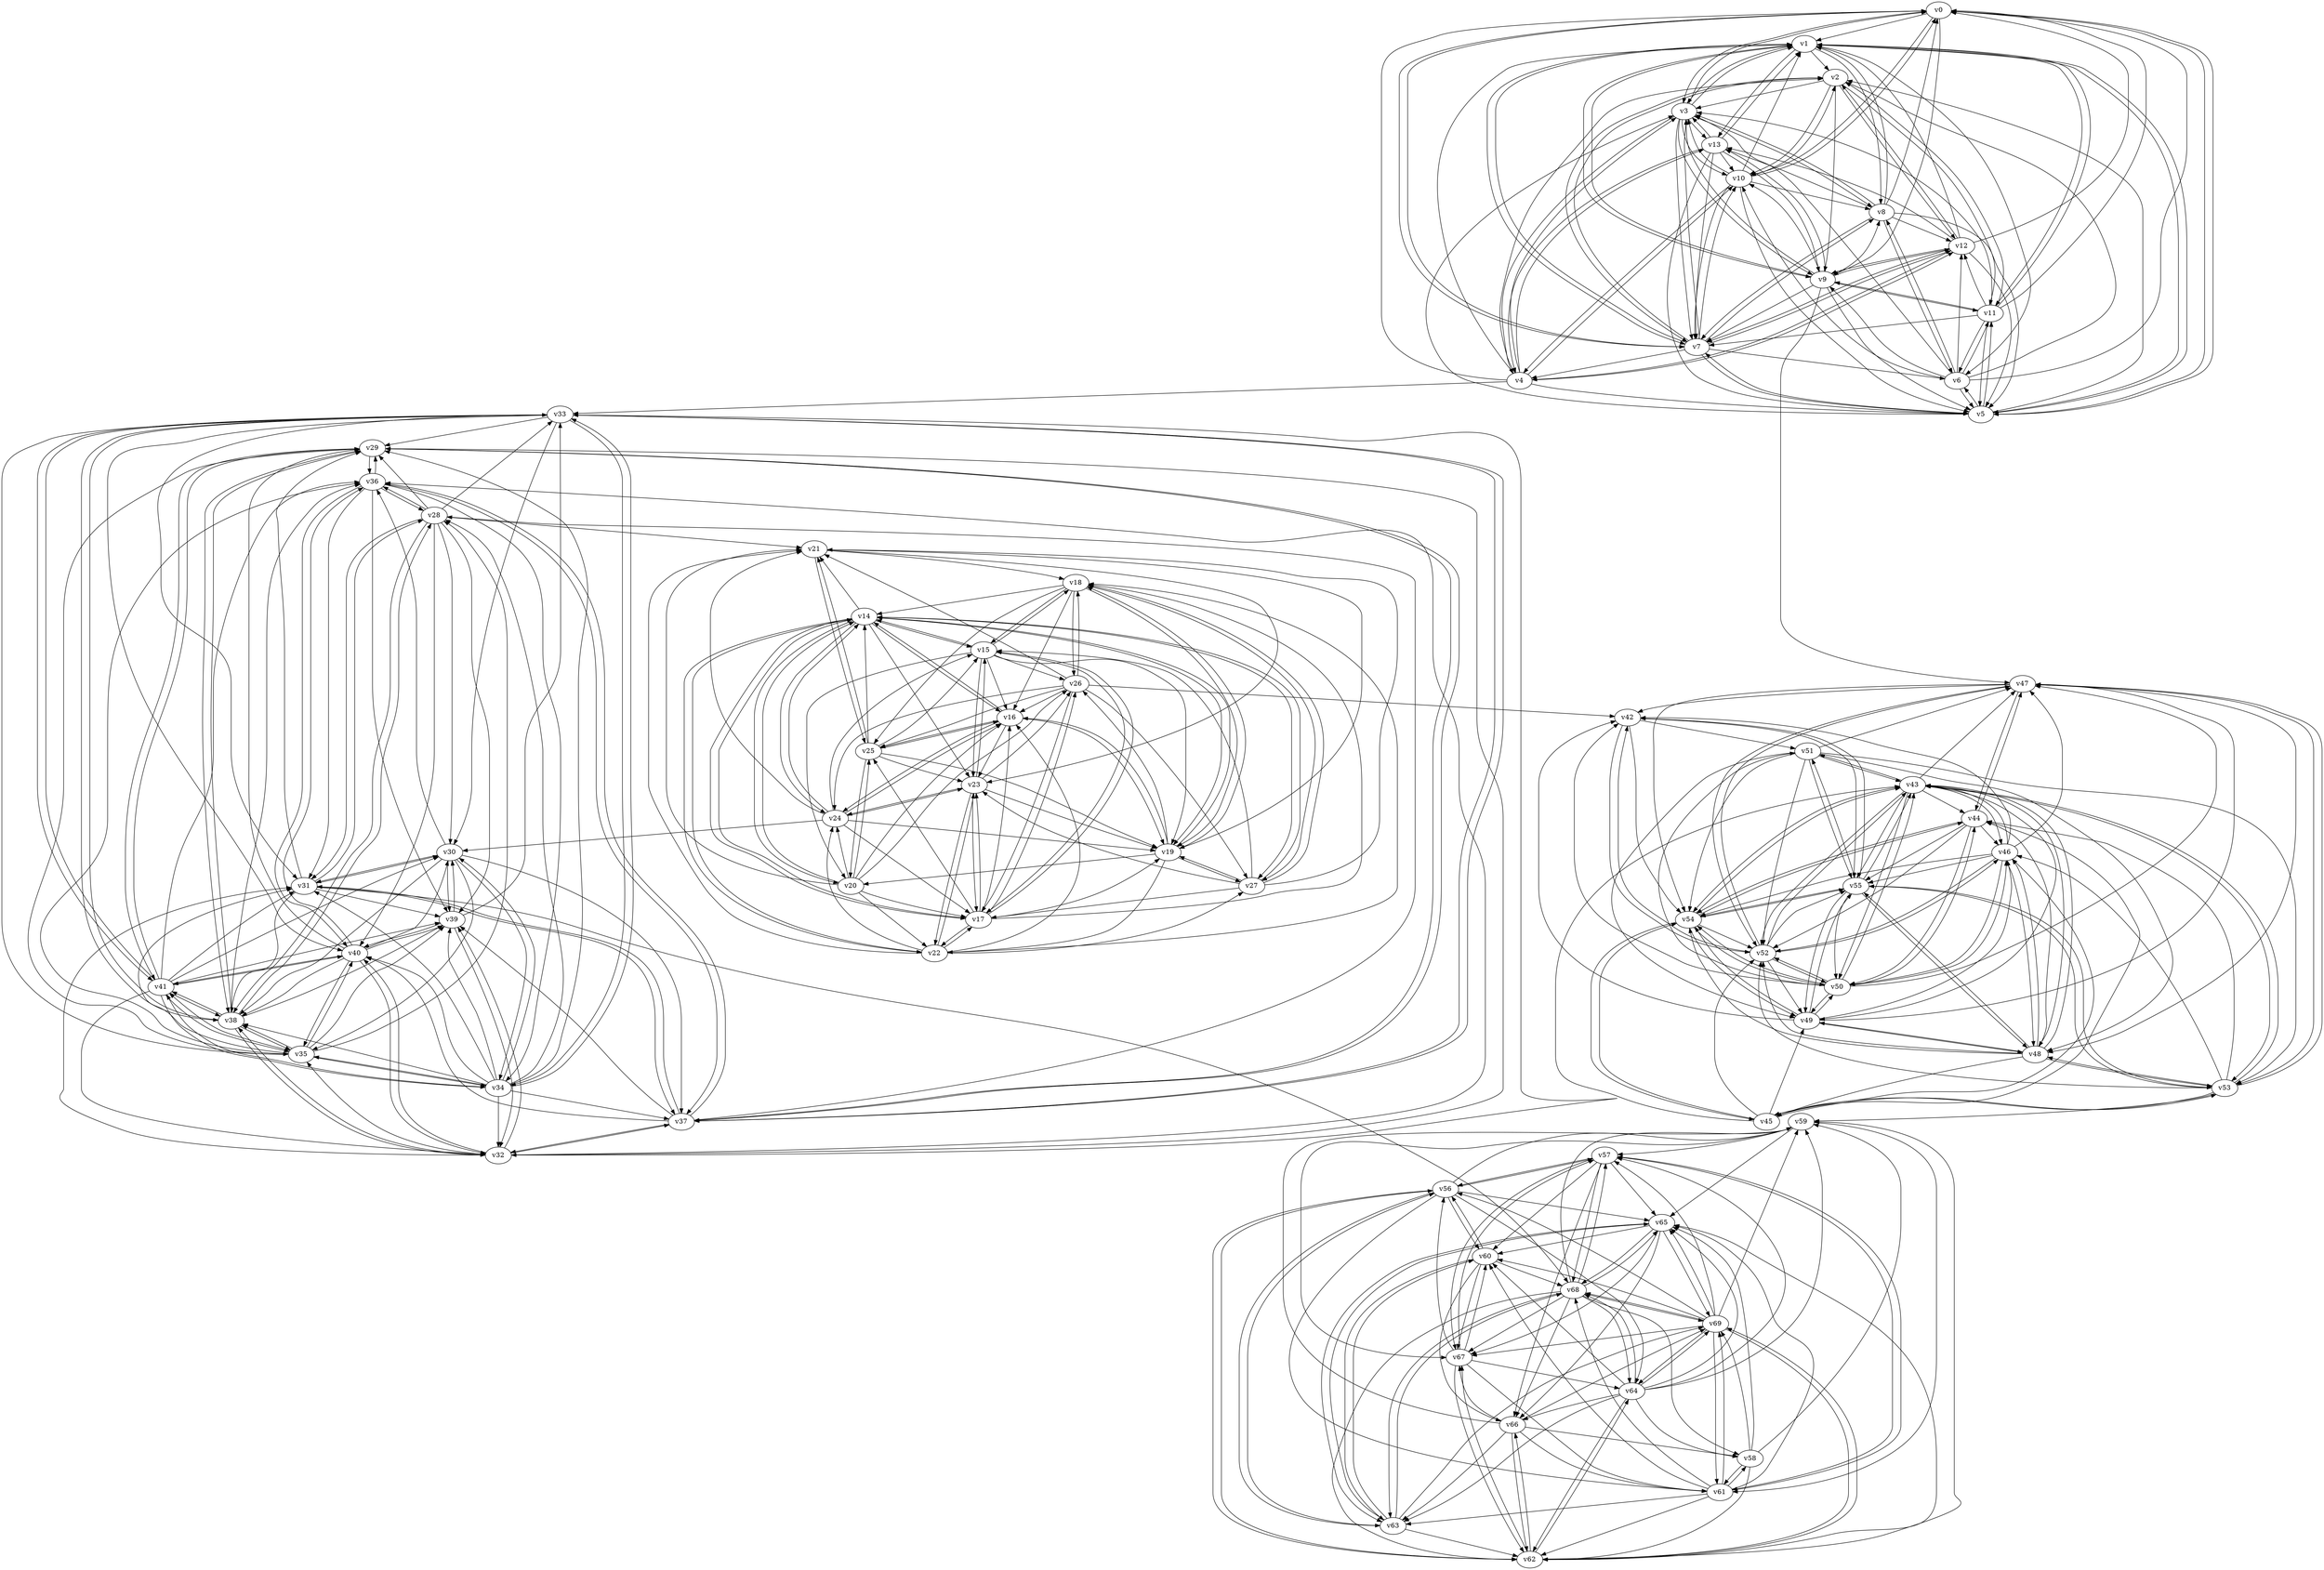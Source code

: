 digraph buchi_test103 {
    v0 [name="v0", player=0, priority=0];
    v1 [name="v1", player=0, priority=1];
    v2 [name="v2", player=0, priority=1];
    v3 [name="v3", player=0, priority=0];
    v4 [name="v4", player=0, priority=0];
    v5 [name="v5", player=0, priority=1];
    v6 [name="v6", player=0, priority=1];
    v7 [name="v7", player=1, priority=0];
    v8 [name="v8", player=0, priority=0];
    v9 [name="v9", player=1, priority=0];
    v10 [name="v10", player=1, priority=1];
    v11 [name="v11", player=0, priority=1];
    v12 [name="v12", player=1, priority=0];
    v13 [name="v13", player=0, priority=1];
    v14 [name="v14", player=0, priority=0];
    v15 [name="v15", player=0, priority=0];
    v16 [name="v16", player=1, priority=1];
    v17 [name="v17", player=0, priority=1];
    v18 [name="v18", player=1, priority=0];
    v19 [name="v19", player=1, priority=1];
    v20 [name="v20", player=1, priority=1];
    v21 [name="v21", player=1, priority=1];
    v22 [name="v22", player=1, priority=0];
    v23 [name="v23", player=1, priority=1];
    v24 [name="v24", player=0, priority=1];
    v25 [name="v25", player=0, priority=1];
    v26 [name="v26", player=1, priority=0];
    v27 [name="v27", player=0, priority=0];
    v28 [name="v28", player=0, priority=0];
    v29 [name="v29", player=0, priority=0];
    v30 [name="v30", player=0, priority=0];
    v31 [name="v31", player=1, priority=0];
    v32 [name="v32", player=1, priority=0];
    v33 [name="v33", player=0, priority=1];
    v34 [name="v34", player=0, priority=0];
    v35 [name="v35", player=0, priority=0];
    v36 [name="v36", player=1, priority=0];
    v37 [name="v37", player=1, priority=0];
    v38 [name="v38", player=1, priority=1];
    v39 [name="v39", player=1, priority=1];
    v40 [name="v40", player=1, priority=0];
    v41 [name="v41", player=0, priority=0];
    v42 [name="v42", player=1, priority=1];
    v43 [name="v43", player=1, priority=1];
    v44 [name="v44", player=0, priority=1];
    v45 [name="v45", player=1, priority=0];
    v46 [name="v46", player=1, priority=0];
    v47 [name="v47", player=1, priority=0];
    v48 [name="v48", player=1, priority=1];
    v49 [name="v49", player=1, priority=0];
    v50 [name="v50", player=0, priority=0];
    v51 [name="v51", player=0, priority=1];
    v52 [name="v52", player=1, priority=1];
    v53 [name="v53", player=1, priority=0];
    v54 [name="v54", player=1, priority=1];
    v55 [name="v55", player=1, priority=0];
    v56 [name="v56", player=1, priority=1];
    v57 [name="v57", player=0, priority=0];
    v58 [name="v58", player=0, priority=0];
    v59 [name="v59", player=1, priority=1];
    v60 [name="v60", player=0, priority=1];
    v61 [name="v61", player=0, priority=0];
    v62 [name="v62", player=1, priority=1];
    v63 [name="v63", player=0, priority=0];
    v64 [name="v64", player=0, priority=1];
    v65 [name="v65", player=0, priority=1];
    v66 [name="v66", player=1, priority=0];
    v67 [name="v67", player=0, priority=1];
    v68 [name="v68", player=0, priority=1];
    v69 [name="v69", player=1, priority=1];
    v26 -> v21;
    v47 -> v53;
    v18 -> v26;
    v8 -> v0;
    v48 -> v45;
    v0 -> v5;
    v11 -> v5;
    v19 -> v18;
    v29 -> v41;
    v40 -> v41;
    v48 -> v54;
    v41 -> v33;
    v33 -> v29;
    v52 -> v42;
    v4 -> v2;
    v33 -> v38;
    v44 -> v47;
    v14 -> v15;
    v34 -> v30;
    v14 -> v24;
    v66 -> v62;
    v55 -> v43;
    v7 -> v3;
    v15 -> v16;
    v26 -> v16;
    v7 -> v12;
    v47 -> v48;
    v26 -> v25;
    v11 -> v0;
    v29 -> v36;
    v40 -> v36;
    v48 -> v49;
    v0 -> v9;
    v11 -> v9;
    v63 -> v56;
    v25 -> v20;
    v62 -> v69;
    v52 -> v46;
    v3 -> v1;
    v22 -> v14;
    v3 -> v10;
    v22 -> v23;
    v14 -> v19;
    v43 -> v55;
    v36 -> v34;
    v28 -> v39;
    v18 -> v16;
    v47 -> v52;
    v21 -> v18;
    v69 -> v67;
    v48 -> v44;
    v48 -> v53;
    v10 -> v8;
    v41 -> v32;
    v25 -> v15;
    v62 -> v64;
    v33 -> v37;
    v22 -> v18;
    v51 -> v54;
    v43 -> v50;
    v22 -> v27;
    v14 -> v23;
    v66 -> v61;
    v36 -> v29;
    v55 -> v42;
    v17 -> v25;
    v7 -> v2;
    v55 -> v51;
    v58 -> v62;
    v69 -> v62;
    v40 -> v35;
    v10 -> v3;
    v62 -> v59;
    v25 -> v19;
    v54 -> v55;
    v3 -> v0;
    v32 -> v36;
    v51 -> v49;
    v3 -> v9;
    v35 -> v41;
    v43 -> v54;
    v65 -> v69;
    v28 -> v29;
    v47 -> v42;
    v28 -> v38;
    v6 -> v10;
    v69 -> v57;
    v40 -> v30;
    v61 -> v62;
    v10 -> v7;
    v2 -> v3;
    v2 -> v12;
    v25 -> v14;
    v54 -> v50;
    v32 -> v31;
    v3 -> v4;
    v32 -> v40;
    v51 -> v53;
    v35 -> v36;
    v43 -> v49;
    v17 -> v15;
    v36 -> v28;
    v9 -> v11;
    v57 -> v60;
    v36 -> v37;
    v28 -> v33;
    v68 -> v69;
    v6 -> v5;
    v9 -> v47;
    v58 -> v61;
    v69 -> v61;
    v61 -> v57;
    v10 -> v2;
    v2 -> v7;
    v54 -> v45;
    v32 -> v35;
    v51 -> v48;
    v35 -> v31;
    v43 -> v44;
    v35 -> v40;
    v43 -> v53;
    v17 -> v19;
    v46 -> v55;
    v65 -> v68;
    v68 -> v64;
    v6 -> v0;
    v6 -> v9;
    v50 -> v43;
    v69 -> v56;
    v50 -> v52;
    v58 -> v65;
    v69 -> v65;
    v39 -> v33;
    v31 -> v29;
    v31 -> v38;
    v2 -> v11;
    v54 -> v49;
    v24 -> v17;
    v64 -> v62;
    v32 -> v39;
    v5 -> v3;
    v9 -> v1;
    v17 -> v14;
    v46 -> v50;
    v65 -> v63;
    v9 -> v10;
    v49 -> v46;
    v17 -> v23;
    v68 -> v59;
    v49 -> v55;
    v57 -> v68;
    v50 -> v47;
    v69 -> v60;
    v42 -> v52;
    v20 -> v24;
    v54 -> v44;
    v13 -> v3;
    v53 -> v48;
    v24 -> v21;
    v64 -> v57;
    v45 -> v53;
    v64 -> v66;
    v24 -> v30;
    v56 -> v62;
    v38 -> v32;
    v5 -> v7;
    v9 -> v5;
    v38 -> v41;
    v46 -> v54;
    v65 -> v67;
    v49 -> v50;
    v68 -> v63;
    v19 -> v27;
    v50 -> v42;
    v30 -> v36;
    v50 -> v51;
    v39 -> v32;
    v23 -> v15;
    v31 -> v28;
    v23 -> v24;
    v31 -> v37;
    v1 -> v5;
    v13 -> v7;
    v53 -> v43;
    v34 -> v39;
    v24 -> v16;
    v53 -> v52;
    v56 -> v57;
    v5 -> v2;
    v38 -> v36;
    v5 -> v11;
    v68 -> v58;
    v49 -> v54;
    v27 -> v17;
    v8 -> v13;
    v19 -> v22;
    v30 -> v31;
    v63 -> v65;
    v12 -> v1;
    v20 -> v14;
    v23 -> v19;
    v52 -> v55;
    v60 -> v68;
    v4 -> v33;
    v1 -> v9;
    v53 -> v47;
    v45 -> v43;
    v37 -> v39;
    v45 -> v52;
    v64 -> v65;
    v56 -> v61;
    v15 -> v20;
    v5 -> v6;
    v18 -> v25;
    v27 -> v21;
    v19 -> v26;
    v63 -> v60;
    v30 -> v35;
    v63 -> v69;
    v12 -> v5;
    v4 -> v1;
    v52 -> v50;
    v60 -> v63;
    v4 -> v10;
    v44 -> v46;
    v44 -> v55;
    v34 -> v29;
    v34 -> v38;
    v1 -> v13;
    v64 -> v60;
    v56 -> v65;
    v26 -> v24;
    v67 -> v62;
    v38 -> v35;
    v59 -> v67;
    v26 -> v42;
    v8 -> v3;
    v8 -> v12;
    v12 -> v0;
    v41 -> v36;
    v33 -> v32;
    v12 -> v9;
    v4 -> v5;
    v33 -> v41;
    v60 -> v67;
    v44 -> v50;
    v34 -> v33;
    v53 -> v46;
    v14 -> v27;
    v37 -> v29;
    v7 -> v6;
    v15 -> v19;
    v67 -> v57;
    v18 -> v15;
    v8 -> v7;
    v48 -> v43;
    v0 -> v3;
    v11 -> v3;
    v19 -> v16;
    v40 -> v39;
    v48 -> v52;
    v11 -> v12;
    v63 -> v68;
    v41 -> v31;
    v12 -> v4;
    v25 -> v23;
    v41 -> v40;
    v4 -> v0;
    v52 -> v49;
    v44 -> v54;
    v22 -> v17;
    v3 -> v13;
    v34 -> v28;
    v14 -> v22;
    v34 -> v37;
    v37 -> v33;
    v66 -> v69;
    v7 -> v1;
    v15 -> v14;
    v55 -> v50;
    v7 -> v10;
    v15 -> v23;
    v67 -> v61;
    v18 -> v19;
    v59 -> v57;
    v0 -> v7;
    v11 -> v7;
    v41 -> v35;
    v33 -> v31;
    v62 -> v67;
    v33 -> v40;
    v3 -> v8;
    v22 -> v21;
    v14 -> v17;
    v37 -> v28;
    v7 -> v5;
    v15 -> v18;
    v26 -> v18;
    v55 -> v54;
    v18 -> v14;
    v67 -> v56;
    v59 -> v61;
    v40 -> v29;
    v21 -> v25;
    v11 -> v2;
    v29 -> v38;
    v40 -> v38;
    v41 -> v30;
    v41 -> v39;
    v33 -> v35;
    v51 -> v43;
    v22 -> v16;
    v51 -> v52;
    v43 -> v48;
    v14 -> v21;
    v66 -> v59;
    v7 -> v0;
    v55 -> v49;
    v47 -> v54;
    v58 -> v69;
    v48 -> v46;
    v61 -> v65;
    v10 -> v1;
    v33 -> v30;
    v62 -> v66;
    v51 -> v47;
    v3 -> v7;
    v35 -> v39;
    v14 -> v16;
    v43 -> v52;
    v66 -> v63;
    v17 -> v18;
    v36 -> v31;
    v7 -> v4;
    v36 -> v40;
    v55 -> v53;
    v28 -> v36;
    v6 -> v8;
    v69 -> v64;
    v61 -> v60;
    v29 -> v37;
    v61 -> v69;
    v10 -> v5;
    v2 -> v10;
    v25 -> v21;
    v32 -> v29;
    v32 -> v38;
    v35 -> v34;
    v43 -> v47;
    v66 -> v58;
    v17 -> v22;
    v55 -> v48;
    v28 -> v31;
    v57 -> v67;
    v47 -> v44;
    v68 -> v67;
    v28 -> v40;
    v6 -> v3;
    v6 -> v12;
    v50 -> v46;
    v58 -> v59;
    v69 -> v59;
    v21 -> v19;
    v40 -> v32;
    v42 -> v51;
    v69 -> v68;
    v10 -> v0;
    v54 -> v43;
    v62 -> v56;
    v25 -> v16;
    v54 -> v52;
    v62 -> v65;
    v31 -> v68;
    v35 -> v29;
    v16 -> v25;
    v51 -> v55;
    v35 -> v38;
    v43 -> v51;
    v65 -> v66;
    v9 -> v13;
    v17 -> v26;
    v68 -> v62;
    v36 -> v39;
    v21 -> v23;
    v42 -> v55;
    v61 -> v68;
    v39 -> v40;
    v10 -> v4;
    v2 -> v9;
    v24 -> v15;
    v32 -> v37;
    v64 -> v69;
    v43 -> v46;
    v5 -> v1;
    v46 -> v48;
    v9 -> v8;
    v68 -> v57;
    v28 -> v21;
    v28 -> v30;
    v57 -> v66;
    v68 -> v66;
    v6 -> v2;
    v6 -> v11;
    v30 -> v39;
    v50 -> v54;
    v61 -> v63;
    v20 -> v22;
    v13 -> v1;
    v1 -> v8;
    v13 -> v10;
    v24 -> v19;
    v53 -> v55;
    v35 -> v28;
    v16 -> v24;
    v56 -> v60;
    v46 -> v43;
    v9 -> v3;
    v38 -> v39;
    v17 -> v16;
    v46 -> v52;
    v9 -> v12;
    v49 -> v48;
    v57 -> v61;
    v30 -> v34;
    v50 -> v49;
    v61 -> v58;
    v42 -> v54;
    v20 -> v17;
    v39 -> v30;
    v12 -> v13;
    v20 -> v26;
    v23 -> v22;
    v1 -> v3;
    v13 -> v5;
    v24 -> v14;
    v45 -> v46;
    v24 -> v23;
    v64 -> v59;
    v53 -> v59;
    v16 -> v19;
    v64 -> v68;
    v56 -> v64;
    v5 -> v0;
    v46 -> v47;
    v65 -> v60;
    v9 -> v7;
    v57 -> v56;
    v27 -> v15;
    v57 -> v65;
    v68 -> v65;
    v19 -> v20;
    v50 -> v44;
    v30 -> v38;
    v20 -> v21;
    v23 -> v17;
    v31 -> v30;
    v4 -> v13;
    v60 -> v66;
    v23 -> v26;
    v31 -> v39;
    v34 -> v32;
    v1 -> v7;
    v13 -> v9;
    v53 -> v45;
    v34 -> v41;
    v16 -> v14;
    v64 -> v63;
    v16 -> v23;
    v56 -> v59;
    v26 -> v27;
    v38 -> v29;
    v46 -> v42;
    v49 -> v47;
    v8 -> v6;
    v27 -> v19;
    v20 -> v16;
    v20 -> v25;
    v1 -> v2;
    v13 -> v4;
    v1 -> v11;
    v37 -> v32;
    v64 -> v58;
    v45 -> v54;
    v56 -> v63;
    v67 -> v60;
    v38 -> v33;
    v18 -> v27;
    v59 -> v65;
    v49 -> v42;
    v8 -> v1;
    v27 -> v14;
    v27 -> v23;
    v11 -> v6;
    v48 -> v55;
    v63 -> v62;
    v30 -> v37;
    v41 -> v34;
    v12 -> v7;
    v52 -> v43;
    v60 -> v56;
    v4 -> v3;
    v4 -> v12;
    v34 -> v31;
    v1 -> v6;
    v53 -> v44;
    v34 -> v40;
    v37 -> v36;
    v45 -> v49;
    v15 -> v17;
    v26 -> v17;
    v15 -> v26;
    v38 -> v28;
    v67 -> v64;
    v8 -> v5;
    v27 -> v18;
    v0 -> v1;
    v11 -> v1;
    v19 -> v14;
    v0 -> v10;
    v41 -> v29;
    v12 -> v2;
    v41 -> v38;
    v33 -> v34;
    v52 -> v47;
    v44 -> v52;
    v22 -> v24;
    v14 -> v20;
    v34 -> v35;
    v37 -> v31;
    v66 -> v67;
    v45 -> v44;
    v37 -> v40;
    v7 -> v8;
}
